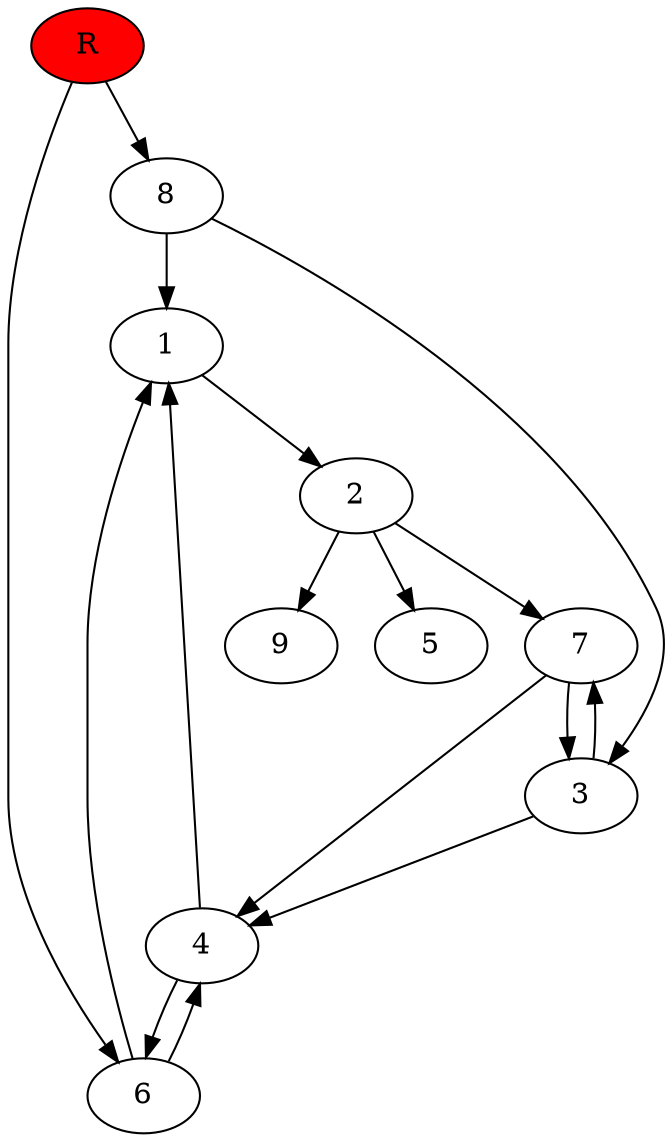 digraph prb3390 {
	1
	2
	3
	4
	5
	6
	7
	8
	R [fillcolor="#ff0000" style=filled]
	1 -> 2
	2 -> 5
	2 -> 7
	2 -> 9
	3 -> 4
	3 -> 7
	4 -> 1
	4 -> 6
	6 -> 1
	6 -> 4
	7 -> 3
	7 -> 4
	8 -> 1
	8 -> 3
	R -> 6
	R -> 8
}
